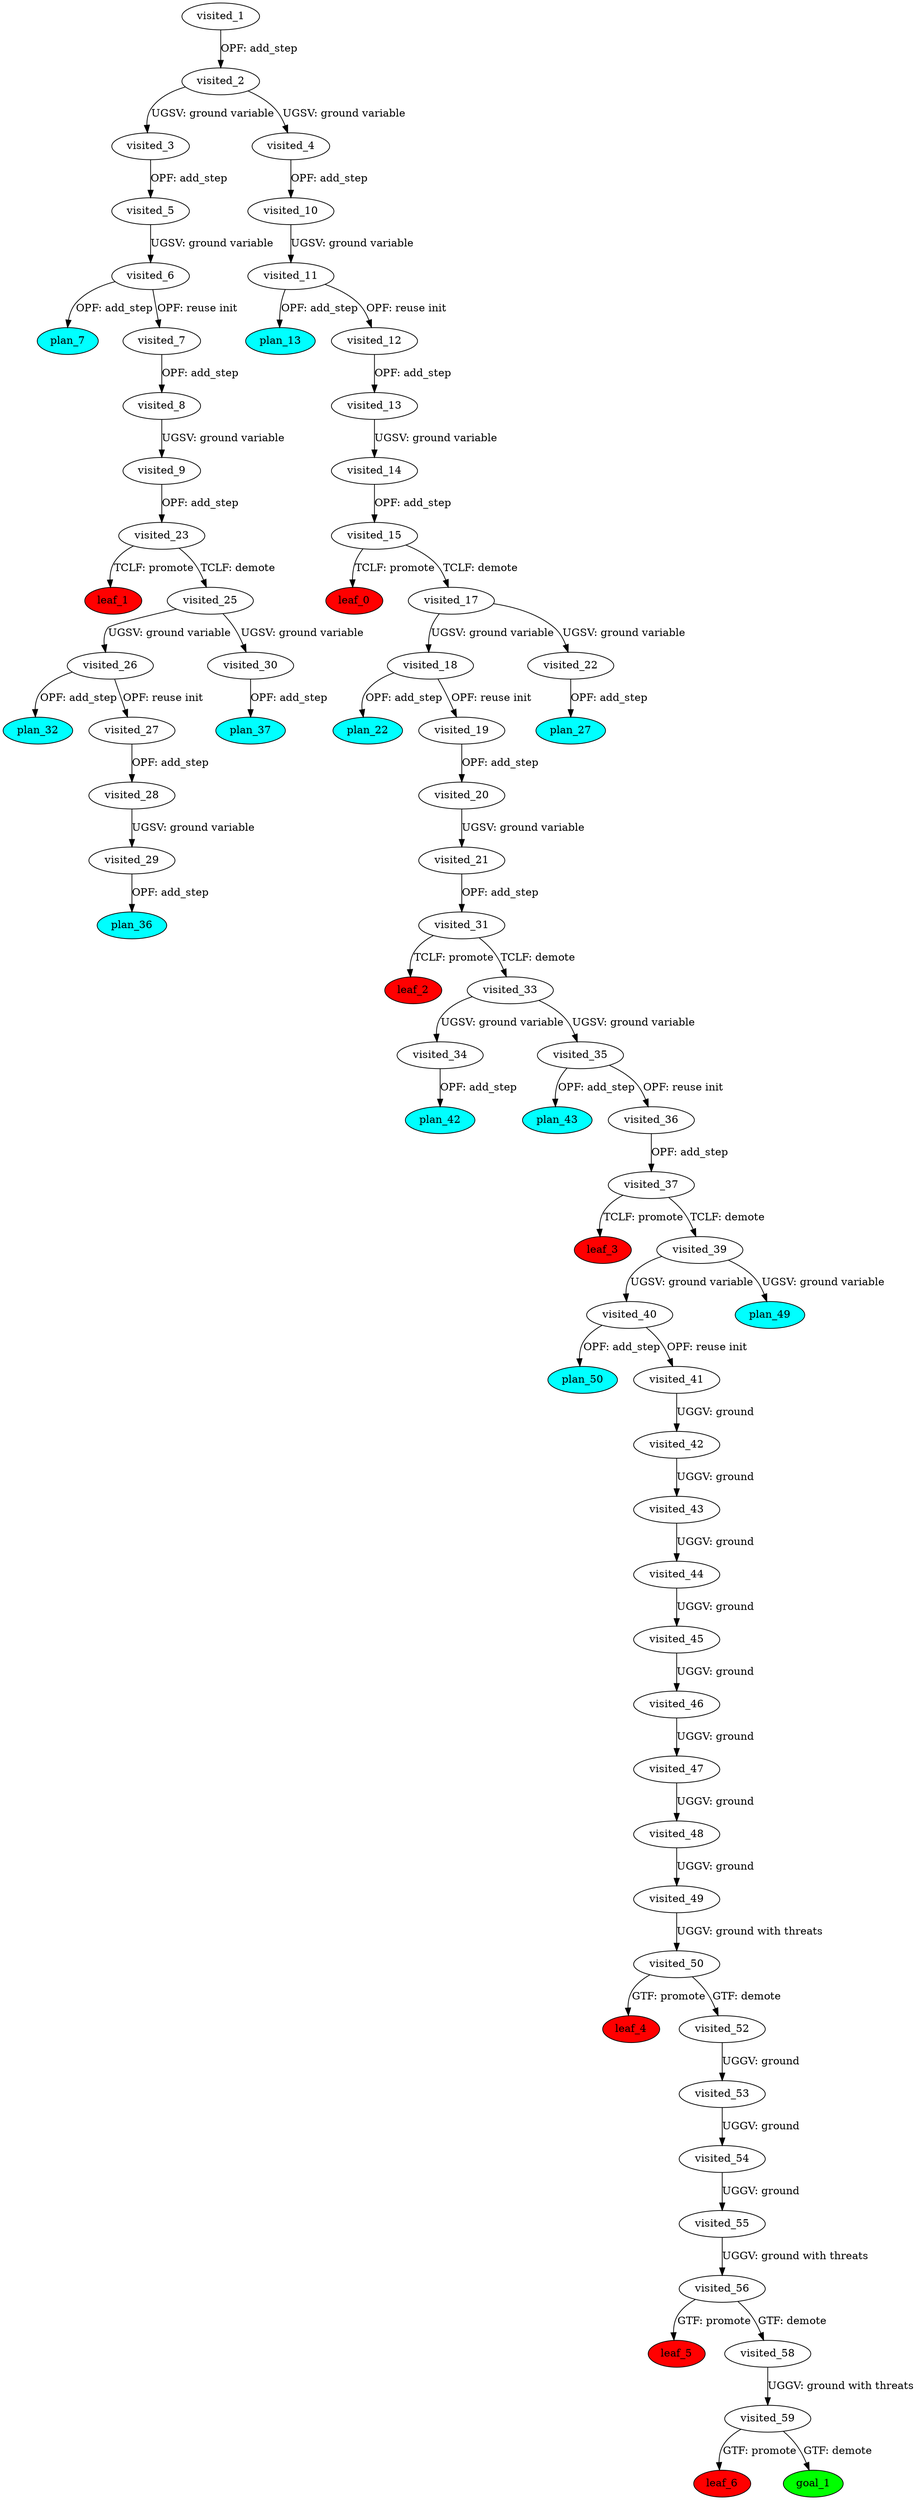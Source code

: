 digraph {
	"d4c3994d-a3f6-714c-fc2f-648a503e36fe" [label=plan_0 fillcolor=cyan style=filled]
	"d4c3994d-a3f6-714c-fc2f-648a503e36fe" [label=visited_1 fillcolor=white style=filled]
	"70641fc0-1207-ffea-0f16-8e1ee6a7b779" [label=plan_1 fillcolor=cyan style=filled]
	"d4c3994d-a3f6-714c-fc2f-648a503e36fe" -> "70641fc0-1207-ffea-0f16-8e1ee6a7b779" [label="OPF: add_step"]
	"70641fc0-1207-ffea-0f16-8e1ee6a7b779" [label=visited_2 fillcolor=white style=filled]
	"4301b664-e4b5-8879-3acd-55f38f92559e" [label=plan_2 fillcolor=cyan style=filled]
	"70641fc0-1207-ffea-0f16-8e1ee6a7b779" -> "4301b664-e4b5-8879-3acd-55f38f92559e" [label="UGSV: ground variable"]
	"6d40a1ca-1357-c15f-1dc0-bfa65178ea42" [label=plan_3 fillcolor=cyan style=filled]
	"70641fc0-1207-ffea-0f16-8e1ee6a7b779" -> "6d40a1ca-1357-c15f-1dc0-bfa65178ea42" [label="UGSV: ground variable"]
	"4301b664-e4b5-8879-3acd-55f38f92559e" [label=visited_3 fillcolor=white style=filled]
	"b23df93d-13c3-eea4-b273-ec0fd85dea70" [label=plan_4 fillcolor=cyan style=filled]
	"4301b664-e4b5-8879-3acd-55f38f92559e" -> "b23df93d-13c3-eea4-b273-ec0fd85dea70" [label="OPF: add_step"]
	"6d40a1ca-1357-c15f-1dc0-bfa65178ea42" [label=visited_4 fillcolor=white style=filled]
	"fba33f0f-2679-a780-54dc-a4090c241ea1" [label=plan_5 fillcolor=cyan style=filled]
	"6d40a1ca-1357-c15f-1dc0-bfa65178ea42" -> "fba33f0f-2679-a780-54dc-a4090c241ea1" [label="OPF: add_step"]
	"b23df93d-13c3-eea4-b273-ec0fd85dea70" [label=visited_5 fillcolor=white style=filled]
	"13c81932-e247-35e6-7730-4a01ea8c9b42" [label=plan_6 fillcolor=cyan style=filled]
	"b23df93d-13c3-eea4-b273-ec0fd85dea70" -> "13c81932-e247-35e6-7730-4a01ea8c9b42" [label="UGSV: ground variable"]
	"13c81932-e247-35e6-7730-4a01ea8c9b42" [label=visited_6 fillcolor=white style=filled]
	"a2885241-14ae-b8ba-9c65-8cc09862185d" [label=plan_7 fillcolor=cyan style=filled]
	"13c81932-e247-35e6-7730-4a01ea8c9b42" -> "a2885241-14ae-b8ba-9c65-8cc09862185d" [label="OPF: add_step"]
	"11860e8b-5051-b2b0-69d1-bd353701b98d" [label=plan_8 fillcolor=cyan style=filled]
	"13c81932-e247-35e6-7730-4a01ea8c9b42" -> "11860e8b-5051-b2b0-69d1-bd353701b98d" [label="OPF: reuse init"]
	"11860e8b-5051-b2b0-69d1-bd353701b98d" [label=visited_7 fillcolor=white style=filled]
	"103c001b-0224-0d5b-2f46-b63b25b60427" [label=plan_9 fillcolor=cyan style=filled]
	"11860e8b-5051-b2b0-69d1-bd353701b98d" -> "103c001b-0224-0d5b-2f46-b63b25b60427" [label="OPF: add_step"]
	"103c001b-0224-0d5b-2f46-b63b25b60427" [label=visited_8 fillcolor=white style=filled]
	"a37318b7-183c-5a97-0974-bea73ead251e" [label=plan_10 fillcolor=cyan style=filled]
	"103c001b-0224-0d5b-2f46-b63b25b60427" -> "a37318b7-183c-5a97-0974-bea73ead251e" [label="UGSV: ground variable"]
	"a37318b7-183c-5a97-0974-bea73ead251e" [label=visited_9 fillcolor=white style=filled]
	"401da555-9376-d3ae-cd2a-b7b0eb229670" [label=plan_11 fillcolor=cyan style=filled]
	"a37318b7-183c-5a97-0974-bea73ead251e" -> "401da555-9376-d3ae-cd2a-b7b0eb229670" [label="OPF: add_step"]
	"fba33f0f-2679-a780-54dc-a4090c241ea1" [label=visited_10 fillcolor=white style=filled]
	"b3489179-4b36-5649-5f3e-c6bf72dcca44" [label=plan_12 fillcolor=cyan style=filled]
	"fba33f0f-2679-a780-54dc-a4090c241ea1" -> "b3489179-4b36-5649-5f3e-c6bf72dcca44" [label="UGSV: ground variable"]
	"b3489179-4b36-5649-5f3e-c6bf72dcca44" [label=visited_11 fillcolor=white style=filled]
	"f40e86e6-1bef-5bfd-773a-d3f016793705" [label=plan_13 fillcolor=cyan style=filled]
	"b3489179-4b36-5649-5f3e-c6bf72dcca44" -> "f40e86e6-1bef-5bfd-773a-d3f016793705" [label="OPF: add_step"]
	"9ada53e2-15ff-6560-4dd4-f45bc9efb0dd" [label=plan_14 fillcolor=cyan style=filled]
	"b3489179-4b36-5649-5f3e-c6bf72dcca44" -> "9ada53e2-15ff-6560-4dd4-f45bc9efb0dd" [label="OPF: reuse init"]
	"9ada53e2-15ff-6560-4dd4-f45bc9efb0dd" [label=visited_12 fillcolor=white style=filled]
	"7c94c942-b410-eaca-8a30-ea27d35aa22c" [label=plan_15 fillcolor=cyan style=filled]
	"9ada53e2-15ff-6560-4dd4-f45bc9efb0dd" -> "7c94c942-b410-eaca-8a30-ea27d35aa22c" [label="OPF: add_step"]
	"7c94c942-b410-eaca-8a30-ea27d35aa22c" [label=visited_13 fillcolor=white style=filled]
	"d0251a6b-165d-2c1c-08ae-ef17070fa81e" [label=plan_16 fillcolor=cyan style=filled]
	"7c94c942-b410-eaca-8a30-ea27d35aa22c" -> "d0251a6b-165d-2c1c-08ae-ef17070fa81e" [label="UGSV: ground variable"]
	"d0251a6b-165d-2c1c-08ae-ef17070fa81e" [label=visited_14 fillcolor=white style=filled]
	"8d1195ad-0bbe-6562-88ae-0c4c2c12710b" [label=plan_17 fillcolor=cyan style=filled]
	"d0251a6b-165d-2c1c-08ae-ef17070fa81e" -> "8d1195ad-0bbe-6562-88ae-0c4c2c12710b" [label="OPF: add_step"]
	"8d1195ad-0bbe-6562-88ae-0c4c2c12710b" [label=visited_15 fillcolor=white style=filled]
	"e1a94b11-bddf-da79-055d-13d8410af3aa" [label=plan_18 fillcolor=cyan style=filled]
	"8d1195ad-0bbe-6562-88ae-0c4c2c12710b" -> "e1a94b11-bddf-da79-055d-13d8410af3aa" [label="TCLF: promote"]
	"5770c831-a1df-e187-0629-0ea562e40551" [label=plan_19 fillcolor=cyan style=filled]
	"8d1195ad-0bbe-6562-88ae-0c4c2c12710b" -> "5770c831-a1df-e187-0629-0ea562e40551" [label="TCLF: demote"]
	"e1a94b11-bddf-da79-055d-13d8410af3aa" [label=visited_16 fillcolor=white style=filled]
	"e1a94b11-bddf-da79-055d-13d8410af3aa" [label=leaf_0 fillcolor=red style=filled]
	"5770c831-a1df-e187-0629-0ea562e40551" [label=visited_17 fillcolor=white style=filled]
	"3550861a-e6ea-756a-4ea8-a9f265782e57" [label=plan_20 fillcolor=cyan style=filled]
	"5770c831-a1df-e187-0629-0ea562e40551" -> "3550861a-e6ea-756a-4ea8-a9f265782e57" [label="UGSV: ground variable"]
	"9b6e022b-e0ba-5d42-2314-b60ce9498be6" [label=plan_21 fillcolor=cyan style=filled]
	"5770c831-a1df-e187-0629-0ea562e40551" -> "9b6e022b-e0ba-5d42-2314-b60ce9498be6" [label="UGSV: ground variable"]
	"3550861a-e6ea-756a-4ea8-a9f265782e57" [label=visited_18 fillcolor=white style=filled]
	"8cacdec3-82c2-3e2b-0ca0-c4d602c3ef39" [label=plan_22 fillcolor=cyan style=filled]
	"3550861a-e6ea-756a-4ea8-a9f265782e57" -> "8cacdec3-82c2-3e2b-0ca0-c4d602c3ef39" [label="OPF: add_step"]
	"dcdf246e-51df-94ed-6420-3640824e8b95" [label=plan_23 fillcolor=cyan style=filled]
	"3550861a-e6ea-756a-4ea8-a9f265782e57" -> "dcdf246e-51df-94ed-6420-3640824e8b95" [label="OPF: reuse init"]
	"dcdf246e-51df-94ed-6420-3640824e8b95" [label=visited_19 fillcolor=white style=filled]
	"321ec8ad-2119-00a9-17e8-853a30c89be8" [label=plan_24 fillcolor=cyan style=filled]
	"dcdf246e-51df-94ed-6420-3640824e8b95" -> "321ec8ad-2119-00a9-17e8-853a30c89be8" [label="OPF: add_step"]
	"321ec8ad-2119-00a9-17e8-853a30c89be8" [label=visited_20 fillcolor=white style=filled]
	"b5f3cb02-d36d-0133-2999-6376f2b3fc75" [label=plan_25 fillcolor=cyan style=filled]
	"321ec8ad-2119-00a9-17e8-853a30c89be8" -> "b5f3cb02-d36d-0133-2999-6376f2b3fc75" [label="UGSV: ground variable"]
	"b5f3cb02-d36d-0133-2999-6376f2b3fc75" [label=visited_21 fillcolor=white style=filled]
	"ddb2277b-fec4-6348-828f-daa80897bae9" [label=plan_26 fillcolor=cyan style=filled]
	"b5f3cb02-d36d-0133-2999-6376f2b3fc75" -> "ddb2277b-fec4-6348-828f-daa80897bae9" [label="OPF: add_step"]
	"9b6e022b-e0ba-5d42-2314-b60ce9498be6" [label=visited_22 fillcolor=white style=filled]
	"bd80d21c-3ca7-af66-7494-f395f7ace9a1" [label=plan_27 fillcolor=cyan style=filled]
	"9b6e022b-e0ba-5d42-2314-b60ce9498be6" -> "bd80d21c-3ca7-af66-7494-f395f7ace9a1" [label="OPF: add_step"]
	"401da555-9376-d3ae-cd2a-b7b0eb229670" [label=visited_23 fillcolor=white style=filled]
	"22cdf463-e2e6-d3d5-0473-abb85978ad96" [label=plan_28 fillcolor=cyan style=filled]
	"401da555-9376-d3ae-cd2a-b7b0eb229670" -> "22cdf463-e2e6-d3d5-0473-abb85978ad96" [label="TCLF: promote"]
	"992cb291-1858-d4d4-1726-94dab14b2641" [label=plan_29 fillcolor=cyan style=filled]
	"401da555-9376-d3ae-cd2a-b7b0eb229670" -> "992cb291-1858-d4d4-1726-94dab14b2641" [label="TCLF: demote"]
	"22cdf463-e2e6-d3d5-0473-abb85978ad96" [label=visited_24 fillcolor=white style=filled]
	"22cdf463-e2e6-d3d5-0473-abb85978ad96" [label=leaf_1 fillcolor=red style=filled]
	"992cb291-1858-d4d4-1726-94dab14b2641" [label=visited_25 fillcolor=white style=filled]
	"b84880f2-02b0-43c9-54ba-e69023037f42" [label=plan_30 fillcolor=cyan style=filled]
	"992cb291-1858-d4d4-1726-94dab14b2641" -> "b84880f2-02b0-43c9-54ba-e69023037f42" [label="UGSV: ground variable"]
	"d3d58000-82d4-6abe-5eae-e3d0c754d0df" [label=plan_31 fillcolor=cyan style=filled]
	"992cb291-1858-d4d4-1726-94dab14b2641" -> "d3d58000-82d4-6abe-5eae-e3d0c754d0df" [label="UGSV: ground variable"]
	"b84880f2-02b0-43c9-54ba-e69023037f42" [label=visited_26 fillcolor=white style=filled]
	"c4e37d0a-f9cc-76b2-a964-6f0cdfc873be" [label=plan_32 fillcolor=cyan style=filled]
	"b84880f2-02b0-43c9-54ba-e69023037f42" -> "c4e37d0a-f9cc-76b2-a964-6f0cdfc873be" [label="OPF: add_step"]
	"3c7bca68-d9df-39cf-e98d-1e09ae0f82f9" [label=plan_33 fillcolor=cyan style=filled]
	"b84880f2-02b0-43c9-54ba-e69023037f42" -> "3c7bca68-d9df-39cf-e98d-1e09ae0f82f9" [label="OPF: reuse init"]
	"3c7bca68-d9df-39cf-e98d-1e09ae0f82f9" [label=visited_27 fillcolor=white style=filled]
	"4dc1c2a4-fdf3-3fe7-4914-7814f62c0f2d" [label=plan_34 fillcolor=cyan style=filled]
	"3c7bca68-d9df-39cf-e98d-1e09ae0f82f9" -> "4dc1c2a4-fdf3-3fe7-4914-7814f62c0f2d" [label="OPF: add_step"]
	"4dc1c2a4-fdf3-3fe7-4914-7814f62c0f2d" [label=visited_28 fillcolor=white style=filled]
	"22205e03-d7f1-8eaa-9ab9-af14cd1506ef" [label=plan_35 fillcolor=cyan style=filled]
	"4dc1c2a4-fdf3-3fe7-4914-7814f62c0f2d" -> "22205e03-d7f1-8eaa-9ab9-af14cd1506ef" [label="UGSV: ground variable"]
	"22205e03-d7f1-8eaa-9ab9-af14cd1506ef" [label=visited_29 fillcolor=white style=filled]
	"c5f136fa-46aa-f3fa-2d1a-65057beffac0" [label=plan_36 fillcolor=cyan style=filled]
	"22205e03-d7f1-8eaa-9ab9-af14cd1506ef" -> "c5f136fa-46aa-f3fa-2d1a-65057beffac0" [label="OPF: add_step"]
	"d3d58000-82d4-6abe-5eae-e3d0c754d0df" [label=visited_30 fillcolor=white style=filled]
	"7e0abe75-8d21-92b4-9869-cd185e4f6b59" [label=plan_37 fillcolor=cyan style=filled]
	"d3d58000-82d4-6abe-5eae-e3d0c754d0df" -> "7e0abe75-8d21-92b4-9869-cd185e4f6b59" [label="OPF: add_step"]
	"ddb2277b-fec4-6348-828f-daa80897bae9" [label=visited_31 fillcolor=white style=filled]
	"abe55017-2f0f-f50b-8141-245e1bab875b" [label=plan_38 fillcolor=cyan style=filled]
	"ddb2277b-fec4-6348-828f-daa80897bae9" -> "abe55017-2f0f-f50b-8141-245e1bab875b" [label="TCLF: promote"]
	"da44630c-be94-fae8-438f-374bd9e5f020" [label=plan_39 fillcolor=cyan style=filled]
	"ddb2277b-fec4-6348-828f-daa80897bae9" -> "da44630c-be94-fae8-438f-374bd9e5f020" [label="TCLF: demote"]
	"abe55017-2f0f-f50b-8141-245e1bab875b" [label=visited_32 fillcolor=white style=filled]
	"abe55017-2f0f-f50b-8141-245e1bab875b" [label=leaf_2 fillcolor=red style=filled]
	"da44630c-be94-fae8-438f-374bd9e5f020" [label=visited_33 fillcolor=white style=filled]
	"d5f6cf6f-46cd-0dce-e765-3ba9cd79f1de" [label=plan_40 fillcolor=cyan style=filled]
	"da44630c-be94-fae8-438f-374bd9e5f020" -> "d5f6cf6f-46cd-0dce-e765-3ba9cd79f1de" [label="UGSV: ground variable"]
	"ac76ca6a-62ff-2b6a-e050-a4c1c338177f" [label=plan_41 fillcolor=cyan style=filled]
	"da44630c-be94-fae8-438f-374bd9e5f020" -> "ac76ca6a-62ff-2b6a-e050-a4c1c338177f" [label="UGSV: ground variable"]
	"d5f6cf6f-46cd-0dce-e765-3ba9cd79f1de" [label=visited_34 fillcolor=white style=filled]
	"d807ba3c-527d-4f64-94a0-ce1549937ce5" [label=plan_42 fillcolor=cyan style=filled]
	"d5f6cf6f-46cd-0dce-e765-3ba9cd79f1de" -> "d807ba3c-527d-4f64-94a0-ce1549937ce5" [label="OPF: add_step"]
	"ac76ca6a-62ff-2b6a-e050-a4c1c338177f" [label=visited_35 fillcolor=white style=filled]
	"fd93ede1-4f2c-3120-a816-d00cc4942db6" [label=plan_43 fillcolor=cyan style=filled]
	"ac76ca6a-62ff-2b6a-e050-a4c1c338177f" -> "fd93ede1-4f2c-3120-a816-d00cc4942db6" [label="OPF: add_step"]
	"8b6cb1f8-bd83-1b3b-1136-e1c7544afe6b" [label=plan_44 fillcolor=cyan style=filled]
	"ac76ca6a-62ff-2b6a-e050-a4c1c338177f" -> "8b6cb1f8-bd83-1b3b-1136-e1c7544afe6b" [label="OPF: reuse init"]
	"8b6cb1f8-bd83-1b3b-1136-e1c7544afe6b" [label=visited_36 fillcolor=white style=filled]
	"f9b800f7-a985-e4e1-5f75-7856bd227b29" [label=plan_45 fillcolor=cyan style=filled]
	"8b6cb1f8-bd83-1b3b-1136-e1c7544afe6b" -> "f9b800f7-a985-e4e1-5f75-7856bd227b29" [label="OPF: add_step"]
	"f9b800f7-a985-e4e1-5f75-7856bd227b29" [label=visited_37 fillcolor=white style=filled]
	"607b6d1a-27b7-001f-b6b5-efbcdd6906eb" [label=plan_46 fillcolor=cyan style=filled]
	"f9b800f7-a985-e4e1-5f75-7856bd227b29" -> "607b6d1a-27b7-001f-b6b5-efbcdd6906eb" [label="TCLF: promote"]
	"83a688e2-ba7a-e0a5-7f72-2bd0d1a93821" [label=plan_47 fillcolor=cyan style=filled]
	"f9b800f7-a985-e4e1-5f75-7856bd227b29" -> "83a688e2-ba7a-e0a5-7f72-2bd0d1a93821" [label="TCLF: demote"]
	"607b6d1a-27b7-001f-b6b5-efbcdd6906eb" [label=visited_38 fillcolor=white style=filled]
	"607b6d1a-27b7-001f-b6b5-efbcdd6906eb" [label=leaf_3 fillcolor=red style=filled]
	"83a688e2-ba7a-e0a5-7f72-2bd0d1a93821" [label=visited_39 fillcolor=white style=filled]
	"92ba8b3c-4145-0bbf-2930-589924e22912" [label=plan_48 fillcolor=cyan style=filled]
	"83a688e2-ba7a-e0a5-7f72-2bd0d1a93821" -> "92ba8b3c-4145-0bbf-2930-589924e22912" [label="UGSV: ground variable"]
	"9a3b99a5-cbb2-7343-bbc5-f6dd03fceaad" [label=plan_49 fillcolor=cyan style=filled]
	"83a688e2-ba7a-e0a5-7f72-2bd0d1a93821" -> "9a3b99a5-cbb2-7343-bbc5-f6dd03fceaad" [label="UGSV: ground variable"]
	"92ba8b3c-4145-0bbf-2930-589924e22912" [label=visited_40 fillcolor=white style=filled]
	"4f693f96-3ccb-e498-fcf3-9e9ec7060458" [label=plan_50 fillcolor=cyan style=filled]
	"92ba8b3c-4145-0bbf-2930-589924e22912" -> "4f693f96-3ccb-e498-fcf3-9e9ec7060458" [label="OPF: add_step"]
	"67a4455d-1853-9fd8-08bd-141a34e384e9" [label=plan_51 fillcolor=cyan style=filled]
	"92ba8b3c-4145-0bbf-2930-589924e22912" -> "67a4455d-1853-9fd8-08bd-141a34e384e9" [label="OPF: reuse init"]
	"67a4455d-1853-9fd8-08bd-141a34e384e9" [label=visited_41 fillcolor=white style=filled]
	"d51f1028-23a4-8149-49d8-38e00eb2d09f" [label=plan_52 fillcolor=cyan style=filled]
	"67a4455d-1853-9fd8-08bd-141a34e384e9" -> "d51f1028-23a4-8149-49d8-38e00eb2d09f" [label="UGGV: ground"]
	"d51f1028-23a4-8149-49d8-38e00eb2d09f" [label=visited_42 fillcolor=white style=filled]
	"bfa0c201-3afa-ab17-db86-b3126a0c66a7" [label=plan_53 fillcolor=cyan style=filled]
	"d51f1028-23a4-8149-49d8-38e00eb2d09f" -> "bfa0c201-3afa-ab17-db86-b3126a0c66a7" [label="UGGV: ground"]
	"bfa0c201-3afa-ab17-db86-b3126a0c66a7" [label=visited_43 fillcolor=white style=filled]
	"9fc245ef-5ec5-6234-7e8c-a2dddca95d74" [label=plan_54 fillcolor=cyan style=filled]
	"bfa0c201-3afa-ab17-db86-b3126a0c66a7" -> "9fc245ef-5ec5-6234-7e8c-a2dddca95d74" [label="UGGV: ground"]
	"9fc245ef-5ec5-6234-7e8c-a2dddca95d74" [label=visited_44 fillcolor=white style=filled]
	"bc8f1011-c3e3-5d93-a3bc-c259998d4359" [label=plan_55 fillcolor=cyan style=filled]
	"9fc245ef-5ec5-6234-7e8c-a2dddca95d74" -> "bc8f1011-c3e3-5d93-a3bc-c259998d4359" [label="UGGV: ground"]
	"bc8f1011-c3e3-5d93-a3bc-c259998d4359" [label=visited_45 fillcolor=white style=filled]
	"2edce992-bd0a-e2ab-b0df-697d7ace4487" [label=plan_56 fillcolor=cyan style=filled]
	"bc8f1011-c3e3-5d93-a3bc-c259998d4359" -> "2edce992-bd0a-e2ab-b0df-697d7ace4487" [label="UGGV: ground"]
	"2edce992-bd0a-e2ab-b0df-697d7ace4487" [label=visited_46 fillcolor=white style=filled]
	"81aa1a50-f09e-81bc-9255-dc8af97b776e" [label=plan_57 fillcolor=cyan style=filled]
	"2edce992-bd0a-e2ab-b0df-697d7ace4487" -> "81aa1a50-f09e-81bc-9255-dc8af97b776e" [label="UGGV: ground"]
	"81aa1a50-f09e-81bc-9255-dc8af97b776e" [label=visited_47 fillcolor=white style=filled]
	"84f31639-a0bc-4cb4-63f6-66514e54909b" [label=plan_58 fillcolor=cyan style=filled]
	"81aa1a50-f09e-81bc-9255-dc8af97b776e" -> "84f31639-a0bc-4cb4-63f6-66514e54909b" [label="UGGV: ground"]
	"84f31639-a0bc-4cb4-63f6-66514e54909b" [label=visited_48 fillcolor=white style=filled]
	"cec98406-823d-9249-5ccd-91e2e88389ef" [label=plan_59 fillcolor=cyan style=filled]
	"84f31639-a0bc-4cb4-63f6-66514e54909b" -> "cec98406-823d-9249-5ccd-91e2e88389ef" [label="UGGV: ground"]
	"cec98406-823d-9249-5ccd-91e2e88389ef" [label=visited_49 fillcolor=white style=filled]
	"0470636b-5ef9-60cb-07b8-b124f67596b1" [label=plan_60 fillcolor=cyan style=filled]
	"cec98406-823d-9249-5ccd-91e2e88389ef" -> "0470636b-5ef9-60cb-07b8-b124f67596b1" [label="UGGV: ground with threats"]
	"0470636b-5ef9-60cb-07b8-b124f67596b1" [label=visited_50 fillcolor=white style=filled]
	"ca2f98f6-daaf-a422-f68e-fe38a881681d" [label=plan_61 fillcolor=cyan style=filled]
	"0470636b-5ef9-60cb-07b8-b124f67596b1" -> "ca2f98f6-daaf-a422-f68e-fe38a881681d" [label="GTF: promote"]
	"988a6a49-5d10-7b3e-785c-a2e85271bd38" [label=plan_62 fillcolor=cyan style=filled]
	"0470636b-5ef9-60cb-07b8-b124f67596b1" -> "988a6a49-5d10-7b3e-785c-a2e85271bd38" [label="GTF: demote"]
	"ca2f98f6-daaf-a422-f68e-fe38a881681d" [label=visited_51 fillcolor=white style=filled]
	"ca2f98f6-daaf-a422-f68e-fe38a881681d" [label=leaf_4 fillcolor=red style=filled]
	"988a6a49-5d10-7b3e-785c-a2e85271bd38" [label=visited_52 fillcolor=white style=filled]
	"78b5000a-9357-f96f-e648-8d31c3170a56" [label=plan_63 fillcolor=cyan style=filled]
	"988a6a49-5d10-7b3e-785c-a2e85271bd38" -> "78b5000a-9357-f96f-e648-8d31c3170a56" [label="UGGV: ground"]
	"78b5000a-9357-f96f-e648-8d31c3170a56" [label=visited_53 fillcolor=white style=filled]
	"bc4a2e41-3261-07f3-b616-2d555c446cbf" [label=plan_64 fillcolor=cyan style=filled]
	"78b5000a-9357-f96f-e648-8d31c3170a56" -> "bc4a2e41-3261-07f3-b616-2d555c446cbf" [label="UGGV: ground"]
	"bc4a2e41-3261-07f3-b616-2d555c446cbf" [label=visited_54 fillcolor=white style=filled]
	"d11fcdde-29c1-56bc-fbb1-d77a9ebb00fc" [label=plan_65 fillcolor=cyan style=filled]
	"bc4a2e41-3261-07f3-b616-2d555c446cbf" -> "d11fcdde-29c1-56bc-fbb1-d77a9ebb00fc" [label="UGGV: ground"]
	"d11fcdde-29c1-56bc-fbb1-d77a9ebb00fc" [label=visited_55 fillcolor=white style=filled]
	"a0175f84-c545-a82f-8746-e13b886a339a" [label=plan_66 fillcolor=cyan style=filled]
	"d11fcdde-29c1-56bc-fbb1-d77a9ebb00fc" -> "a0175f84-c545-a82f-8746-e13b886a339a" [label="UGGV: ground with threats"]
	"a0175f84-c545-a82f-8746-e13b886a339a" [label=visited_56 fillcolor=white style=filled]
	"1b6764a2-aa17-700d-a6b9-a963f1e55cd6" [label=plan_67 fillcolor=cyan style=filled]
	"a0175f84-c545-a82f-8746-e13b886a339a" -> "1b6764a2-aa17-700d-a6b9-a963f1e55cd6" [label="GTF: promote"]
	"580ffe5e-0a73-3e46-4107-2cec9f24a102" [label=plan_68 fillcolor=cyan style=filled]
	"a0175f84-c545-a82f-8746-e13b886a339a" -> "580ffe5e-0a73-3e46-4107-2cec9f24a102" [label="GTF: demote"]
	"1b6764a2-aa17-700d-a6b9-a963f1e55cd6" [label=visited_57 fillcolor=white style=filled]
	"1b6764a2-aa17-700d-a6b9-a963f1e55cd6" [label=leaf_5 fillcolor=red style=filled]
	"580ffe5e-0a73-3e46-4107-2cec9f24a102" [label=visited_58 fillcolor=white style=filled]
	"5ba25ef9-b9dc-023d-69e4-7de64054dd76" [label=plan_69 fillcolor=cyan style=filled]
	"580ffe5e-0a73-3e46-4107-2cec9f24a102" -> "5ba25ef9-b9dc-023d-69e4-7de64054dd76" [label="UGGV: ground with threats"]
	"5ba25ef9-b9dc-023d-69e4-7de64054dd76" [label=visited_59 fillcolor=white style=filled]
	"ed02a41f-9498-d093-2c2b-607ceb5cd05d" [label=plan_70 fillcolor=cyan style=filled]
	"5ba25ef9-b9dc-023d-69e4-7de64054dd76" -> "ed02a41f-9498-d093-2c2b-607ceb5cd05d" [label="GTF: promote"]
	"88c7710e-d630-e2fc-b3d4-388b14c34b84" [label=plan_71 fillcolor=cyan style=filled]
	"5ba25ef9-b9dc-023d-69e4-7de64054dd76" -> "88c7710e-d630-e2fc-b3d4-388b14c34b84" [label="GTF: demote"]
	"ed02a41f-9498-d093-2c2b-607ceb5cd05d" [label=visited_60 fillcolor=white style=filled]
	"ed02a41f-9498-d093-2c2b-607ceb5cd05d" [label=leaf_6 fillcolor=red style=filled]
	"88c7710e-d630-e2fc-b3d4-388b14c34b84" [label=visited_61 fillcolor=white style=filled]
	"88c7710e-d630-e2fc-b3d4-388b14c34b84" [label=goal_1 fillcolor=green style=filled]
}
